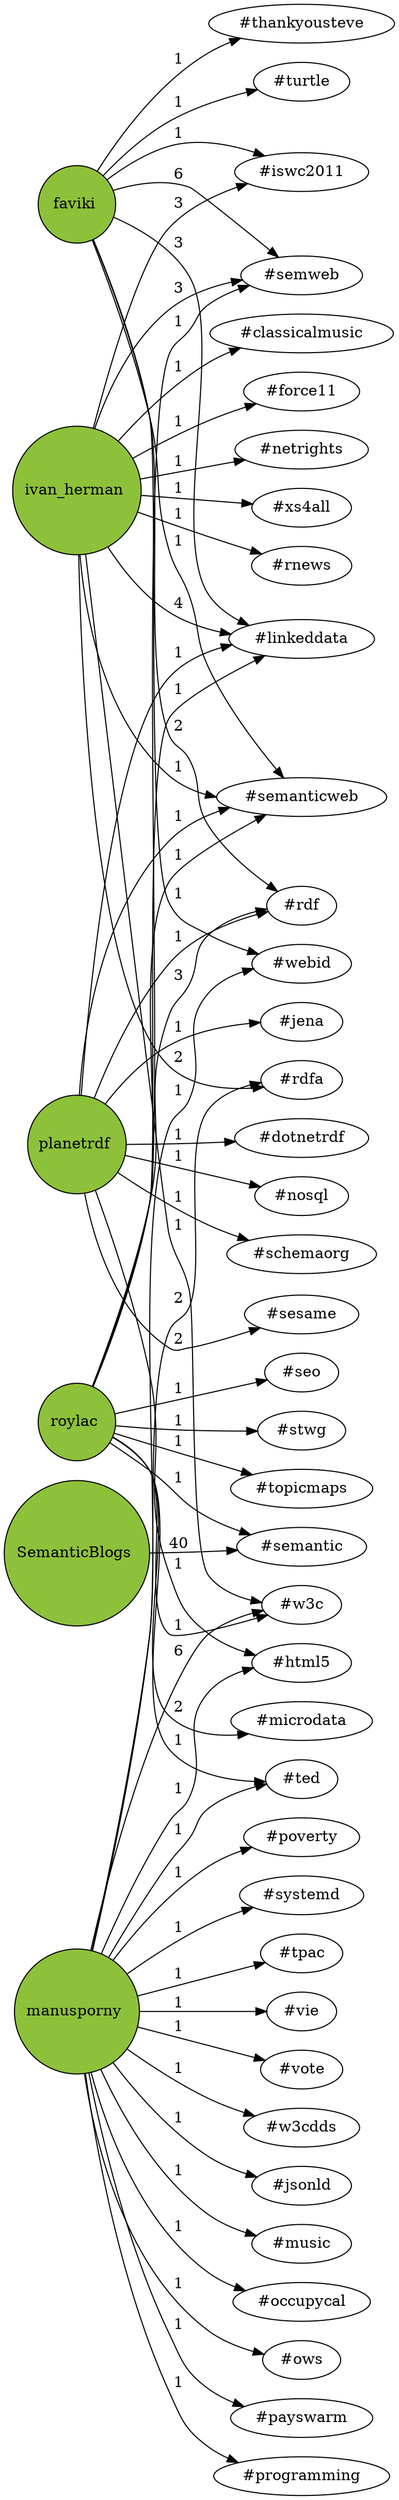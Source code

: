 digraph G  {

graph [fontsize=20 labelloc="t" label="" splines=true overlap=false rankdir = "LR" lwidth="8" lheight="11"];

faviki [shape=circle,width=1,label="faviki ",style=filled,fillcolor="#8EC13A"];
ivan_herman [shape=circle,width=1,label="ivan_herman ",style=filled,fillcolor="#8EC13A"];
manusporny [shape=circle,width=1,label="manusporny ",style=filled,fillcolor="#8EC13A"];
planetrdf [shape=circle,width=1,label="planetrdf ",style=filled,fillcolor="#8EC13A"];
roylac [shape=circle,width=1,label="roylac ",style=filled,fillcolor="#8EC13A"];
SemanticBlogs [shape=circle,width=1,label="SemanticBlogs ",style=filled,fillcolor="#8EC13A"];


faviki -> "#iswc2011" [label="1"];
faviki -> "#linkeddata" [label="3"];
faviki -> "#rdf" [label="2"];
faviki -> "#semanticweb" [label="1"];
faviki -> "#semweb" [label="6"];
faviki -> "#thankyousteve" [label="1"];
faviki -> "#turtle" [label="1"];
faviki -> "#webid" [label="1"];
ivan_herman -> "#classicalmusic" [label="1"];
ivan_herman -> "#force11" [label="1"];
ivan_herman -> "#iswc2011" [label="3"];
ivan_herman -> "#linkeddata" [label="4"];
ivan_herman -> "#netrights" [label="1"];
ivan_herman -> "#rdfa" [label="2"];
ivan_herman -> "#rnews" [label="1"];
ivan_herman -> "#semanticweb" [label="1"];
ivan_herman -> "#semweb" [label="3"];
ivan_herman -> "#w3c" [label="1"];
ivan_herman -> "#xs4all" [label="1"];
manusporny -> "#html5" [label="1"];
manusporny -> "#jsonld" [label="1"];
manusporny -> "#music" [label="1"];
manusporny -> "#occupycal" [label="1"];
manusporny -> "#ows" [label="1"];
manusporny -> "#payswarm" [label="1"];
manusporny -> "#poverty" [label="1"];
manusporny -> "#programming" [label="1"];
manusporny -> "#rdfa" [label="2"];
manusporny -> "#systemd" [label="1"];
manusporny -> "#ted" [label="1"];
manusporny -> "#tpac" [label="1"];
manusporny -> "#vie" [label="1"];
manusporny -> "#vote" [label="1"];
manusporny -> "#w3c" [label="6"];
manusporny -> "#w3cdds" [label="1"];
manusporny -> "#webid" [label="1"];
planetrdf -> "#dotnetrdf" [label="1"];
planetrdf -> "#html5" [label="1"];
planetrdf -> "#jena" [label="1"];
planetrdf -> "#linkeddata" [label="1"];
planetrdf -> "#nosql" [label="1"];
planetrdf -> "#rdf" [label="1"];
planetrdf -> "#schemaorg" [label="1"];
planetrdf -> "#semanticweb" [label="1"];
planetrdf -> "#sesame" [label="2"];
roylac -> "#linkeddata" [label="1"];
roylac -> "#microdata" [label="2"];
roylac -> "#rdf" [label="3"];
roylac -> "#semantic" [label="1"];
roylac -> "#semanticweb" [label="1"];
roylac -> "#semweb" [label="1"];
roylac -> "#seo" [label="1"];
roylac -> "#stwg" [label="1"];
roylac -> "#ted" [label="1"];
roylac -> "#topicmaps" [label="1"];
roylac -> "#w3c" [label="1"];
SemanticBlogs -> "#semantic" [label="40"];


}